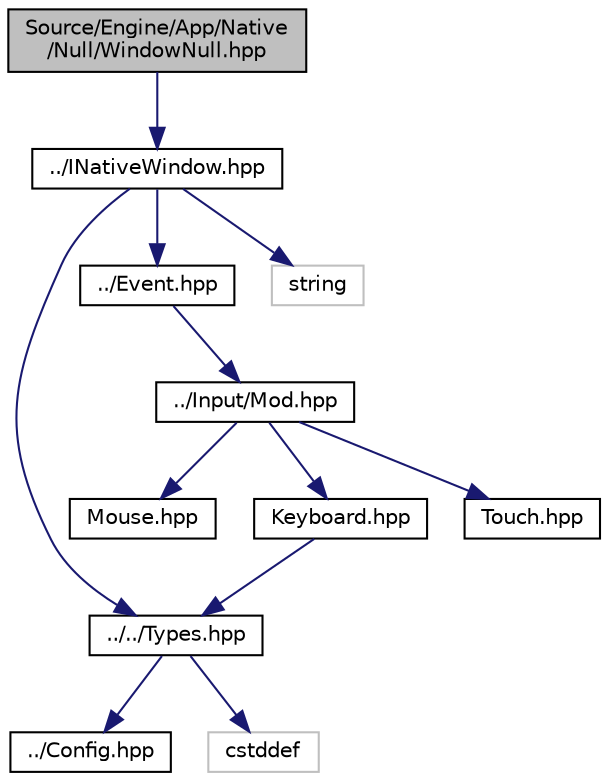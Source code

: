 digraph "Source/Engine/App/Native/Null/WindowNull.hpp"
{
  edge [fontname="Helvetica",fontsize="10",labelfontname="Helvetica",labelfontsize="10"];
  node [fontname="Helvetica",fontsize="10",shape=record];
  Node0 [label="Source/Engine/App/Native\l/Null/WindowNull.hpp",height=0.2,width=0.4,color="black", fillcolor="grey75", style="filled", fontcolor="black"];
  Node0 -> Node1 [color="midnightblue",fontsize="10",style="solid",fontname="Helvetica"];
  Node1 [label="../INativeWindow.hpp",height=0.2,width=0.4,color="black", fillcolor="white", style="filled",URL="$INativeWindow_8hpp.html"];
  Node1 -> Node2 [color="midnightblue",fontsize="10",style="solid",fontname="Helvetica"];
  Node2 [label="../../Types.hpp",height=0.2,width=0.4,color="black", fillcolor="white", style="filled",URL="$Types_8hpp.html"];
  Node2 -> Node3 [color="midnightblue",fontsize="10",style="solid",fontname="Helvetica"];
  Node3 [label="../Config.hpp",height=0.2,width=0.4,color="black", fillcolor="white", style="filled",URL="$Config_8hpp.html"];
  Node2 -> Node4 [color="midnightblue",fontsize="10",style="solid",fontname="Helvetica"];
  Node4 [label="cstddef",height=0.2,width=0.4,color="grey75", fillcolor="white", style="filled"];
  Node1 -> Node5 [color="midnightblue",fontsize="10",style="solid",fontname="Helvetica"];
  Node5 [label="../Event.hpp",height=0.2,width=0.4,color="black", fillcolor="white", style="filled",URL="$Event_8hpp.html"];
  Node5 -> Node6 [color="midnightblue",fontsize="10",style="solid",fontname="Helvetica"];
  Node6 [label="../Input/Mod.hpp",height=0.2,width=0.4,color="black", fillcolor="white", style="filled",URL="$Input_2Mod_8hpp.html"];
  Node6 -> Node7 [color="midnightblue",fontsize="10",style="solid",fontname="Helvetica"];
  Node7 [label="Mouse.hpp",height=0.2,width=0.4,color="black", fillcolor="white", style="filled",URL="$Mouse_8hpp.html"];
  Node6 -> Node8 [color="midnightblue",fontsize="10",style="solid",fontname="Helvetica"];
  Node8 [label="Keyboard.hpp",height=0.2,width=0.4,color="black", fillcolor="white", style="filled",URL="$Keyboard_8hpp.html"];
  Node8 -> Node2 [color="midnightblue",fontsize="10",style="solid",fontname="Helvetica"];
  Node6 -> Node9 [color="midnightblue",fontsize="10",style="solid",fontname="Helvetica"];
  Node9 [label="Touch.hpp",height=0.2,width=0.4,color="black", fillcolor="white", style="filled",URL="$Touch_8hpp.html"];
  Node1 -> Node10 [color="midnightblue",fontsize="10",style="solid",fontname="Helvetica"];
  Node10 [label="string",height=0.2,width=0.4,color="grey75", fillcolor="white", style="filled"];
}
